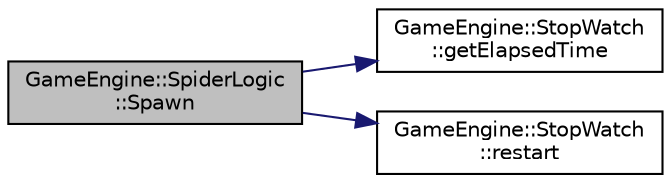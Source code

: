 digraph "GameEngine::SpiderLogic::Spawn"
{
  edge [fontname="Helvetica",fontsize="10",labelfontname="Helvetica",labelfontsize="10"];
  node [fontname="Helvetica",fontsize="10",shape=record];
  rankdir="LR";
  Node10 [label="GameEngine::SpiderLogic\l::Spawn",height=0.2,width=0.4,color="black", fillcolor="grey75", style="filled", fontcolor="black"];
  Node10 -> Node11 [color="midnightblue",fontsize="10",style="solid",fontname="Helvetica"];
  Node11 [label="GameEngine::StopWatch\l::getElapsedTime",height=0.2,width=0.4,color="black", fillcolor="white", style="filled",URL="$class_game_engine_1_1_stop_watch.html#aeebc58387dfa7f1bc43781c23e90fe37",tooltip="Returns time elapsed between the last time restart() was called for that instance or upon instance cr..."];
  Node10 -> Node12 [color="midnightblue",fontsize="10",style="solid",fontname="Helvetica"];
  Node12 [label="GameEngine::StopWatch\l::restart",height=0.2,width=0.4,color="black", fillcolor="white", style="filled",URL="$class_game_engine_1_1_stop_watch.html#a6a438413b94e51885772e17b6c2525ae",tooltip="Returns time elapsed between the last time restart() was called for that instance or upon instance cr..."];
}
